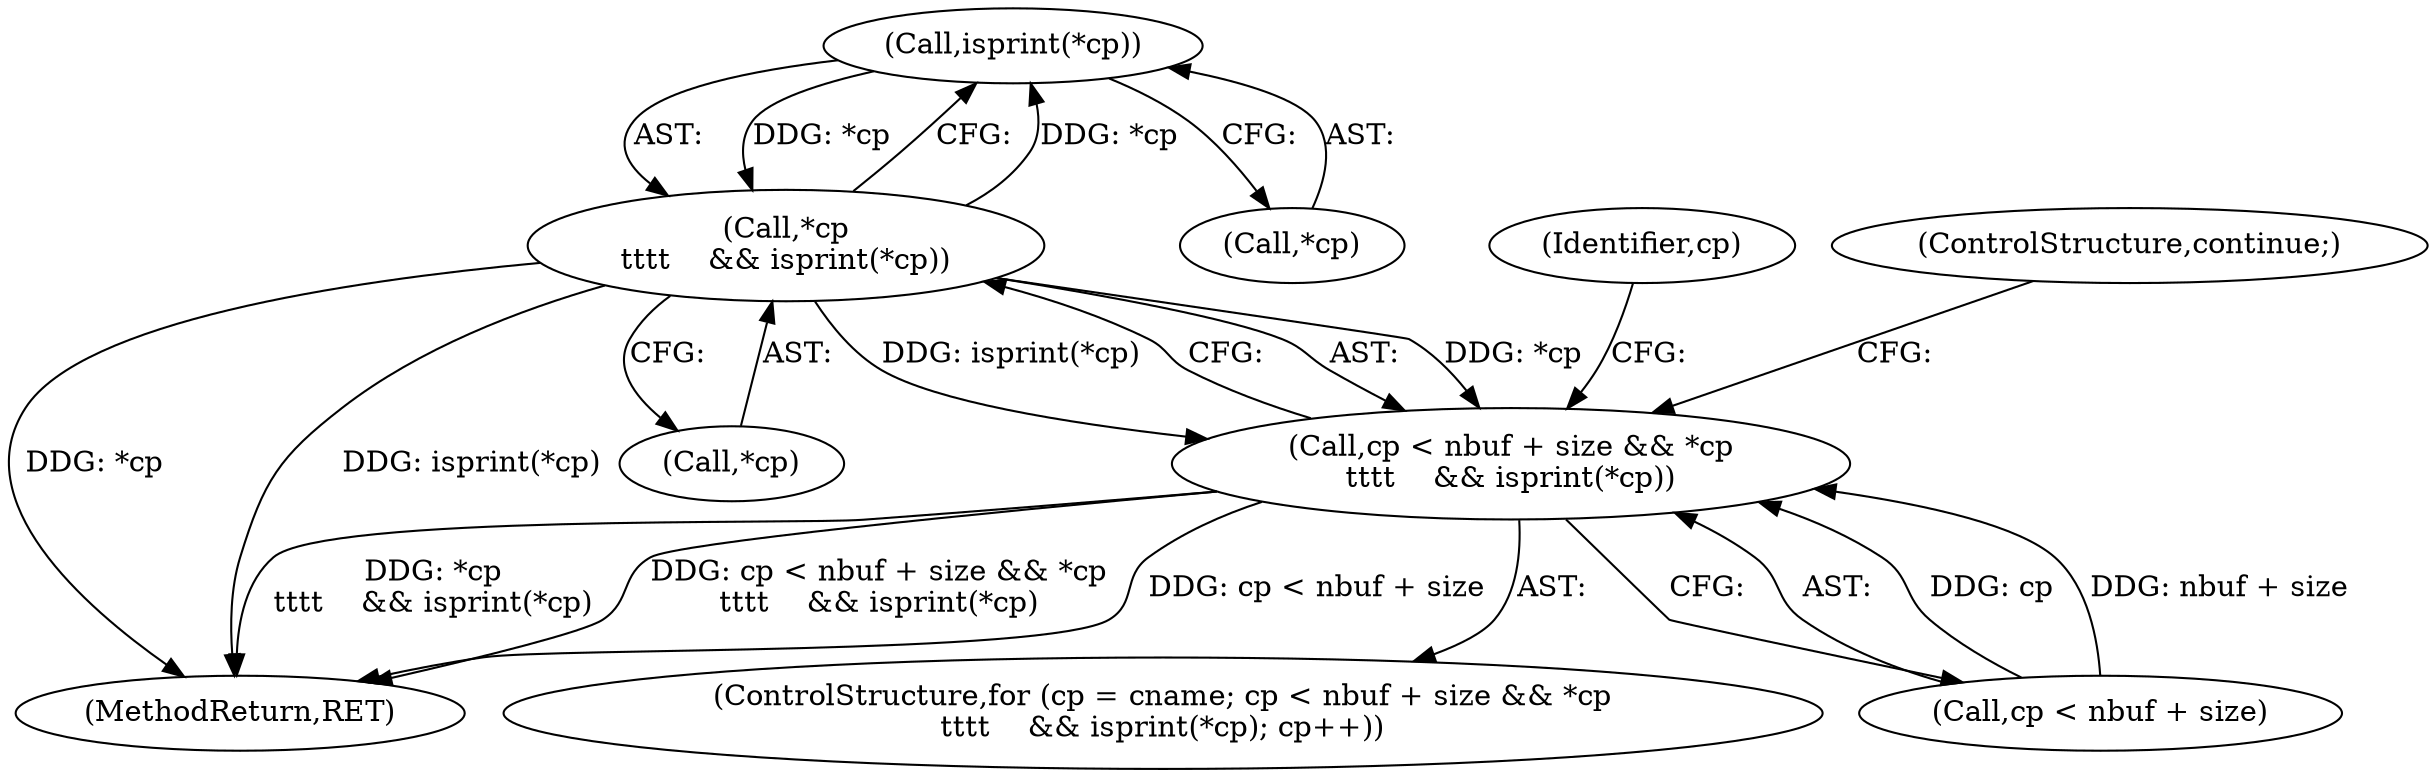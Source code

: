 digraph "0_file_2858eaf99f6cc5aae129bcbf1e24ad160240185f@pointer" {
"1000508" [label="(Call,isprint(*cp))"];
"1000505" [label="(Call,*cp\n\t\t\t\t    && isprint(*cp))"];
"1000508" [label="(Call,isprint(*cp))"];
"1000499" [label="(Call,cp < nbuf + size && *cp\n\t\t\t\t    && isprint(*cp))"];
"1000551" [label="(MethodReturn,RET)"];
"1000506" [label="(Call,*cp)"];
"1000495" [label="(ControlStructure,for (cp = cname; cp < nbuf + size && *cp\n\t\t\t\t    && isprint(*cp); cp++))"];
"1000500" [label="(Call,cp < nbuf + size)"];
"1000499" [label="(Call,cp < nbuf + size && *cp\n\t\t\t\t    && isprint(*cp))"];
"1000505" [label="(Call,*cp\n\t\t\t\t    && isprint(*cp))"];
"1000509" [label="(Call,*cp)"];
"1000517" [label="(Identifier,cp)"];
"1000508" [label="(Call,isprint(*cp))"];
"1000513" [label="(ControlStructure,continue;)"];
"1000508" -> "1000505"  [label="AST: "];
"1000508" -> "1000509"  [label="CFG: "];
"1000509" -> "1000508"  [label="AST: "];
"1000505" -> "1000508"  [label="CFG: "];
"1000508" -> "1000505"  [label="DDG: *cp"];
"1000505" -> "1000508"  [label="DDG: *cp"];
"1000505" -> "1000499"  [label="AST: "];
"1000505" -> "1000506"  [label="CFG: "];
"1000506" -> "1000505"  [label="AST: "];
"1000499" -> "1000505"  [label="CFG: "];
"1000505" -> "1000551"  [label="DDG: *cp"];
"1000505" -> "1000551"  [label="DDG: isprint(*cp)"];
"1000505" -> "1000499"  [label="DDG: *cp"];
"1000505" -> "1000499"  [label="DDG: isprint(*cp)"];
"1000499" -> "1000495"  [label="AST: "];
"1000499" -> "1000500"  [label="CFG: "];
"1000500" -> "1000499"  [label="AST: "];
"1000513" -> "1000499"  [label="CFG: "];
"1000517" -> "1000499"  [label="CFG: "];
"1000499" -> "1000551"  [label="DDG: cp < nbuf + size && *cp\n\t\t\t\t    && isprint(*cp)"];
"1000499" -> "1000551"  [label="DDG: cp < nbuf + size"];
"1000499" -> "1000551"  [label="DDG: *cp\n\t\t\t\t    && isprint(*cp)"];
"1000500" -> "1000499"  [label="DDG: cp"];
"1000500" -> "1000499"  [label="DDG: nbuf + size"];
}

